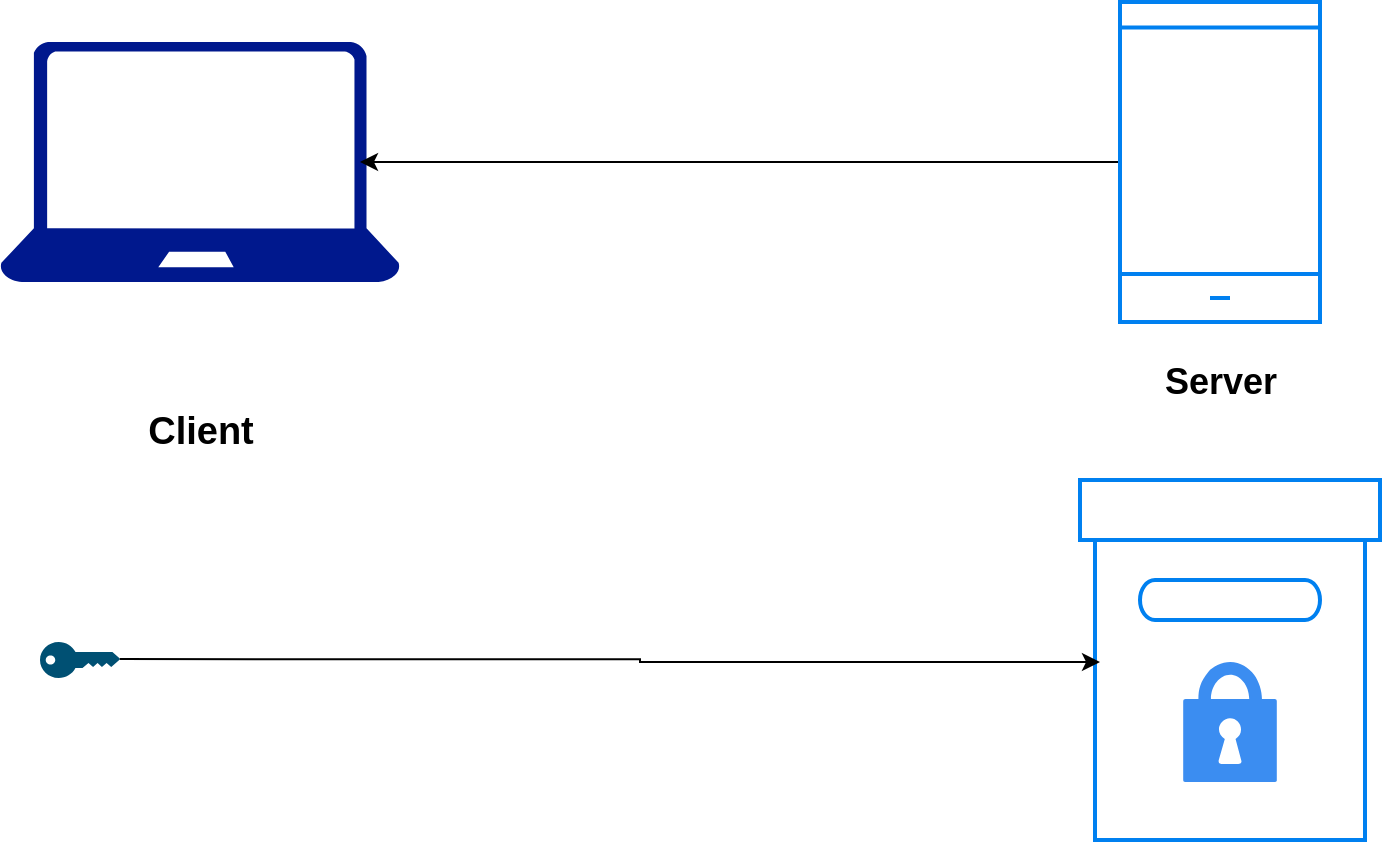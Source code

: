 <mxfile version="26.1.1">
  <diagram name="Page-1" id="Tjax2g9XGrQKqjnxmGrK">
    <mxGraphModel dx="1630" dy="496" grid="1" gridSize="10" guides="1" tooltips="1" connect="1" arrows="1" fold="1" page="1" pageScale="1" pageWidth="850" pageHeight="1100" math="0" shadow="0">
      <root>
        <mxCell id="0" />
        <mxCell id="1" parent="0" />
        <mxCell id="2PJWk9xMFE8C9ScAVKHq-1" value="" style="sketch=0;aspect=fixed;pointerEvents=1;shadow=0;dashed=0;html=1;strokeColor=none;labelPosition=center;verticalLabelPosition=bottom;verticalAlign=top;align=center;fillColor=#00188D;shape=mxgraph.azure.laptop" parent="1" vertex="1">
          <mxGeometry x="-300" y="140" width="200" height="120" as="geometry" />
        </mxCell>
        <mxCell id="2PJWk9xMFE8C9ScAVKHq-13" style="edgeStyle=orthogonalEdgeStyle;rounded=0;orthogonalLoop=1;jettySize=auto;html=1;" parent="1" source="2PJWk9xMFE8C9ScAVKHq-4" edge="1">
          <mxGeometry relative="1" as="geometry">
            <mxPoint x="-120" y="200" as="targetPoint" />
          </mxGeometry>
        </mxCell>
        <mxCell id="2PJWk9xMFE8C9ScAVKHq-4" value="" style="html=1;verticalLabelPosition=bottom;align=center;labelBackgroundColor=#ffffff;verticalAlign=top;strokeWidth=2;strokeColor=#0080F0;shadow=0;dashed=0;shape=mxgraph.ios7.icons.smartphone;" parent="1" vertex="1">
          <mxGeometry x="260" y="120" width="100" height="160" as="geometry" />
        </mxCell>
        <mxCell id="2PJWk9xMFE8C9ScAVKHq-9" value="Server" style="text;html=1;align=center;verticalAlign=middle;resizable=0;points=[];autosize=1;strokeColor=none;fillColor=none;fontSize=18;fontStyle=1" parent="1" vertex="1">
          <mxGeometry x="270" y="290" width="80" height="40" as="geometry" />
        </mxCell>
        <mxCell id="2PJWk9xMFE8C9ScAVKHq-10" value="Client" style="text;html=1;align=center;verticalAlign=middle;resizable=0;points=[];autosize=1;strokeColor=none;fillColor=none;fontSize=19;fontStyle=1" parent="1" vertex="1">
          <mxGeometry x="-235" y="315" width="70" height="40" as="geometry" />
        </mxCell>
        <mxCell id="2PJWk9xMFE8C9ScAVKHq-11" value="" style="html=1;verticalLabelPosition=bottom;align=center;labelBackgroundColor=#ffffff;verticalAlign=top;strokeWidth=2;strokeColor=#0080F0;shadow=0;dashed=0;shape=mxgraph.ios7.icons.box;" parent="1" vertex="1">
          <mxGeometry x="240" y="359" width="150" height="180" as="geometry" />
        </mxCell>
        <mxCell id="2PJWk9xMFE8C9ScAVKHq-12" value="" style="sketch=0;html=1;aspect=fixed;strokeColor=none;shadow=0;fillColor=#3B8DF1;verticalAlign=top;labelPosition=center;verticalLabelPosition=bottom;shape=mxgraph.gcp2.lock" parent="1" vertex="1">
          <mxGeometry x="291.6" y="450" width="46.8" height="60" as="geometry" />
        </mxCell>
        <mxCell id="2PJWk9xMFE8C9ScAVKHq-16" style="edgeStyle=orthogonalEdgeStyle;rounded=0;orthogonalLoop=1;jettySize=auto;html=1;exitX=0.995;exitY=0.475;exitDx=0;exitDy=0;exitPerimeter=0;" parent="1" source="2PJWk9xMFE8C9ScAVKHq-14" edge="1">
          <mxGeometry relative="1" as="geometry">
            <mxPoint x="250" y="450" as="targetPoint" />
            <Array as="points">
              <mxPoint x="20" y="449" />
              <mxPoint x="20" y="450" />
            </Array>
          </mxGeometry>
        </mxCell>
        <mxCell id="2PJWk9xMFE8C9ScAVKHq-14" value="" style="points=[[0,0.5,0],[0.24,0,0],[0.5,0.28,0],[0.995,0.475,0],[0.5,0.72,0],[0.24,1,0]];verticalLabelPosition=bottom;sketch=0;html=1;verticalAlign=top;aspect=fixed;align=center;pointerEvents=1;shape=mxgraph.cisco19.key;fillColor=#005073;strokeColor=none;" parent="1" vertex="1">
          <mxGeometry x="-280" y="440" width="40" height="18" as="geometry" />
        </mxCell>
      </root>
    </mxGraphModel>
  </diagram>
</mxfile>
